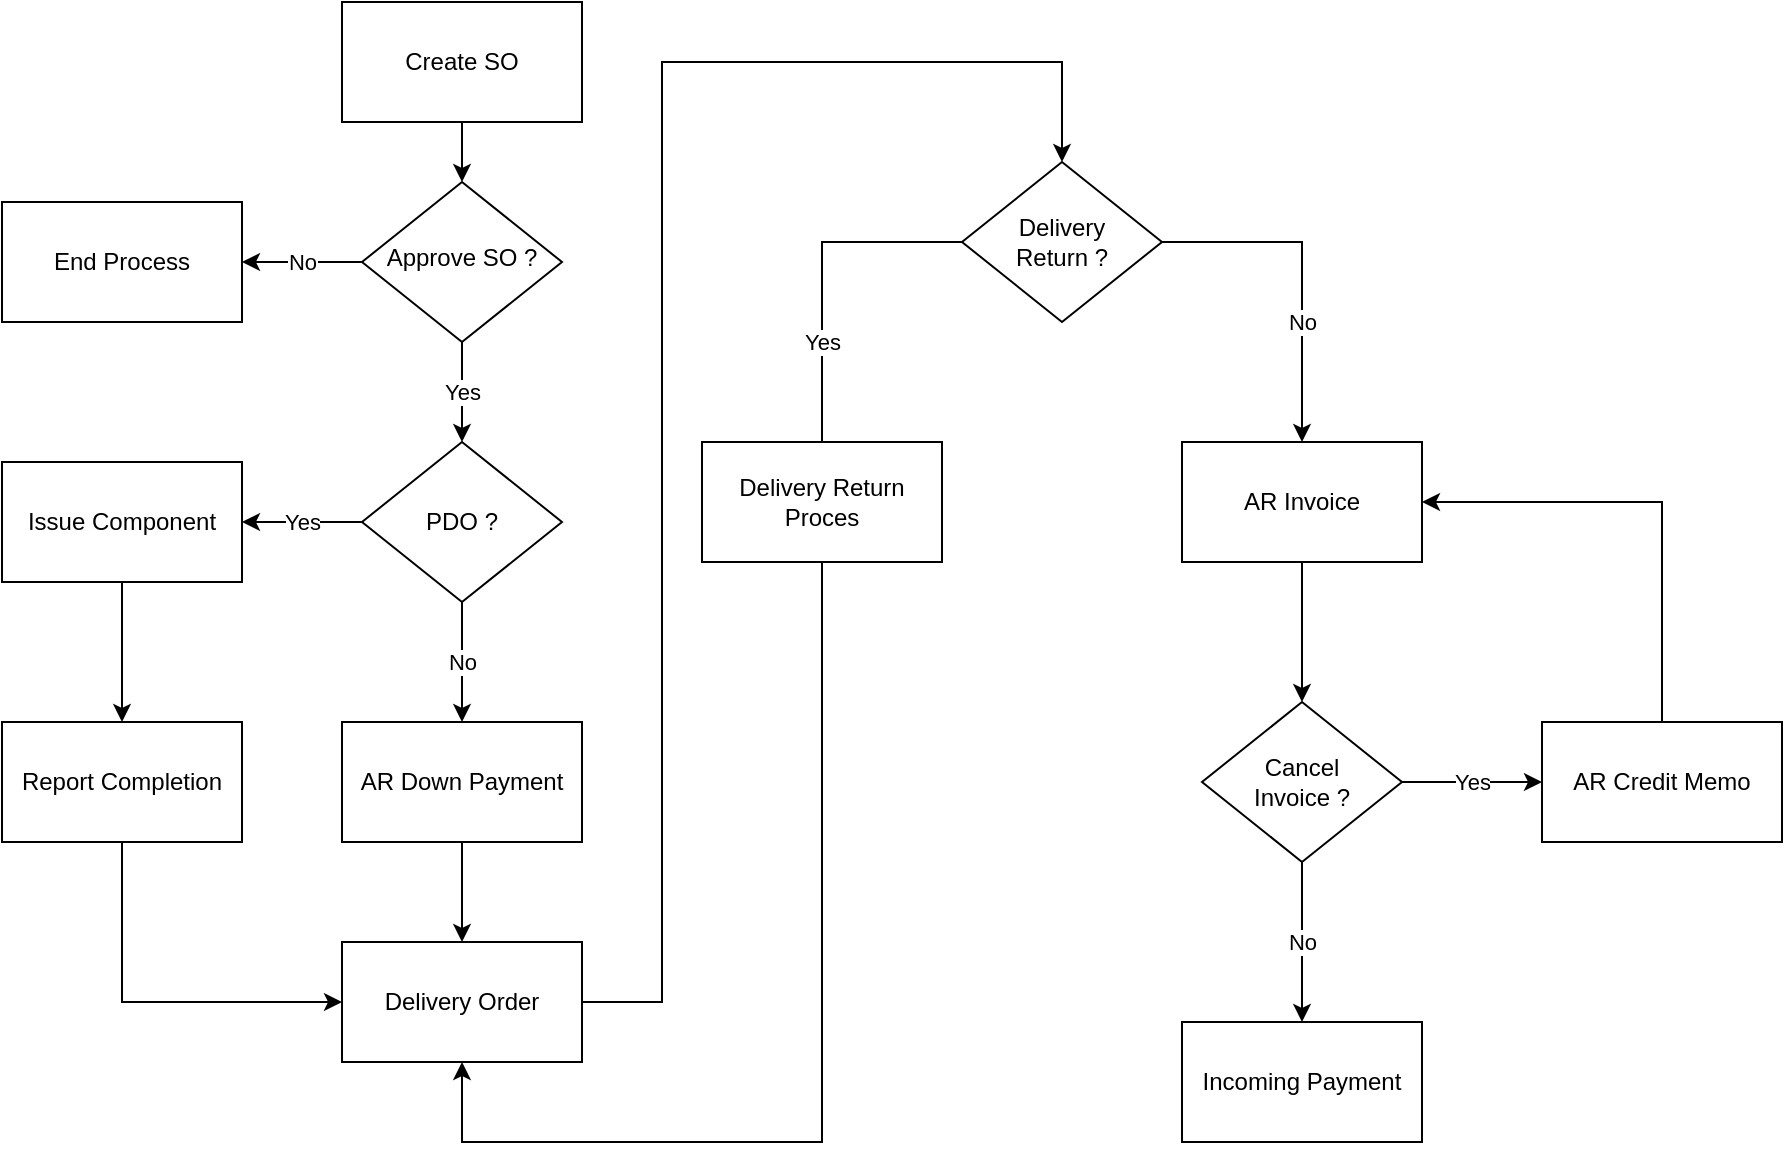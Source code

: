 <mxfile version="20.5.3" type="github">
  <diagram id="X-Gu36J33hNGbKR9d6lM" name="Page-1">
    <mxGraphModel dx="2675" dy="796" grid="1" gridSize="10" guides="1" tooltips="1" connect="1" arrows="1" fold="1" page="1" pageScale="1" pageWidth="850" pageHeight="1100" math="0" shadow="0">
      <root>
        <mxCell id="0" />
        <mxCell id="1" parent="0" />
        <mxCell id="-gsyWm0zrG2Pwdm3dlUF-1" value="Yes" style="edgeStyle=orthogonalEdgeStyle;rounded=0;orthogonalLoop=1;jettySize=auto;html=1;entryX=0.5;entryY=0;entryDx=0;entryDy=0;" edge="1" parent="1" source="-gsyWm0zrG2Pwdm3dlUF-3" target="-gsyWm0zrG2Pwdm3dlUF-31">
          <mxGeometry relative="1" as="geometry">
            <mxPoint x="220" y="330" as="targetPoint" />
          </mxGeometry>
        </mxCell>
        <mxCell id="-gsyWm0zrG2Pwdm3dlUF-2" value="No" style="edgeStyle=none;rounded=0;orthogonalLoop=1;jettySize=auto;html=1;exitX=0;exitY=0.5;exitDx=0;exitDy=0;entryX=1;entryY=0.5;entryDx=0;entryDy=0;" edge="1" parent="1" source="-gsyWm0zrG2Pwdm3dlUF-3" target="-gsyWm0zrG2Pwdm3dlUF-30">
          <mxGeometry relative="1" as="geometry" />
        </mxCell>
        <mxCell id="-gsyWm0zrG2Pwdm3dlUF-3" value="Approve SO ?" style="rhombus;whiteSpace=wrap;html=1;shadow=0;fontFamily=Helvetica;fontSize=12;align=center;strokeWidth=1;spacing=6;spacingTop=-4;" vertex="1" parent="1">
          <mxGeometry x="170" y="170" width="100" height="80" as="geometry" />
        </mxCell>
        <mxCell id="-gsyWm0zrG2Pwdm3dlUF-28" style="edgeStyle=orthogonalEdgeStyle;rounded=0;orthogonalLoop=1;jettySize=auto;html=1;exitX=0.5;exitY=1;exitDx=0;exitDy=0;entryX=0.5;entryY=0;entryDx=0;entryDy=0;" edge="1" parent="1" source="-gsyWm0zrG2Pwdm3dlUF-29" target="-gsyWm0zrG2Pwdm3dlUF-3">
          <mxGeometry relative="1" as="geometry" />
        </mxCell>
        <mxCell id="-gsyWm0zrG2Pwdm3dlUF-29" value="Create SO" style="rounded=0;whiteSpace=wrap;html=1;" vertex="1" parent="1">
          <mxGeometry x="160" y="80" width="120" height="60" as="geometry" />
        </mxCell>
        <mxCell id="-gsyWm0zrG2Pwdm3dlUF-30" value="End Process" style="rounded=0;whiteSpace=wrap;html=1;" vertex="1" parent="1">
          <mxGeometry x="-10" y="180" width="120" height="60" as="geometry" />
        </mxCell>
        <mxCell id="-gsyWm0zrG2Pwdm3dlUF-33" value="Yes" style="edgeStyle=orthogonalEdgeStyle;rounded=0;orthogonalLoop=1;jettySize=auto;html=1;" edge="1" parent="1" source="-gsyWm0zrG2Pwdm3dlUF-31" target="-gsyWm0zrG2Pwdm3dlUF-32">
          <mxGeometry relative="1" as="geometry" />
        </mxCell>
        <mxCell id="-gsyWm0zrG2Pwdm3dlUF-37" value="No" style="edgeStyle=orthogonalEdgeStyle;rounded=0;orthogonalLoop=1;jettySize=auto;html=1;" edge="1" parent="1" source="-gsyWm0zrG2Pwdm3dlUF-31" target="-gsyWm0zrG2Pwdm3dlUF-36">
          <mxGeometry relative="1" as="geometry" />
        </mxCell>
        <mxCell id="-gsyWm0zrG2Pwdm3dlUF-31" value="PDO ?" style="rhombus;whiteSpace=wrap;html=1;" vertex="1" parent="1">
          <mxGeometry x="170" y="300" width="100" height="80" as="geometry" />
        </mxCell>
        <mxCell id="-gsyWm0zrG2Pwdm3dlUF-35" value="" style="edgeStyle=orthogonalEdgeStyle;rounded=0;orthogonalLoop=1;jettySize=auto;html=1;" edge="1" parent="1" source="-gsyWm0zrG2Pwdm3dlUF-32" target="-gsyWm0zrG2Pwdm3dlUF-34">
          <mxGeometry relative="1" as="geometry" />
        </mxCell>
        <mxCell id="-gsyWm0zrG2Pwdm3dlUF-32" value="Issue Component" style="whiteSpace=wrap;html=1;" vertex="1" parent="1">
          <mxGeometry x="-10" y="310" width="120" height="60" as="geometry" />
        </mxCell>
        <mxCell id="-gsyWm0zrG2Pwdm3dlUF-41" style="edgeStyle=orthogonalEdgeStyle;rounded=0;orthogonalLoop=1;jettySize=auto;html=1;exitX=0.5;exitY=1;exitDx=0;exitDy=0;entryX=0;entryY=0.5;entryDx=0;entryDy=0;" edge="1" parent="1" source="-gsyWm0zrG2Pwdm3dlUF-34" target="-gsyWm0zrG2Pwdm3dlUF-39">
          <mxGeometry relative="1" as="geometry">
            <mxPoint x="140" y="590" as="targetPoint" />
          </mxGeometry>
        </mxCell>
        <mxCell id="-gsyWm0zrG2Pwdm3dlUF-34" value="Report Completion" style="whiteSpace=wrap;html=1;" vertex="1" parent="1">
          <mxGeometry x="-10" y="440" width="120" height="60" as="geometry" />
        </mxCell>
        <mxCell id="-gsyWm0zrG2Pwdm3dlUF-40" value="" style="edgeStyle=orthogonalEdgeStyle;rounded=0;orthogonalLoop=1;jettySize=auto;html=1;" edge="1" parent="1" source="-gsyWm0zrG2Pwdm3dlUF-36" target="-gsyWm0zrG2Pwdm3dlUF-39">
          <mxGeometry relative="1" as="geometry" />
        </mxCell>
        <mxCell id="-gsyWm0zrG2Pwdm3dlUF-36" value="AR Down Payment" style="whiteSpace=wrap;html=1;" vertex="1" parent="1">
          <mxGeometry x="160" y="440" width="120" height="60" as="geometry" />
        </mxCell>
        <mxCell id="-gsyWm0zrG2Pwdm3dlUF-57" style="edgeStyle=orthogonalEdgeStyle;rounded=0;orthogonalLoop=1;jettySize=auto;html=1;entryX=0.5;entryY=0;entryDx=0;entryDy=0;exitX=1;exitY=0.5;exitDx=0;exitDy=0;" edge="1" parent="1" source="-gsyWm0zrG2Pwdm3dlUF-39" target="-gsyWm0zrG2Pwdm3dlUF-45">
          <mxGeometry relative="1" as="geometry">
            <mxPoint x="280" y="670" as="sourcePoint" />
            <Array as="points">
              <mxPoint x="320" y="580" />
              <mxPoint x="320" y="110" />
              <mxPoint x="520" y="110" />
            </Array>
          </mxGeometry>
        </mxCell>
        <mxCell id="-gsyWm0zrG2Pwdm3dlUF-39" value="Delivery Order" style="whiteSpace=wrap;html=1;" vertex="1" parent="1">
          <mxGeometry x="160" y="550" width="120" height="60" as="geometry" />
        </mxCell>
        <mxCell id="-gsyWm0zrG2Pwdm3dlUF-62" value="Yes" style="edgeStyle=orthogonalEdgeStyle;rounded=0;orthogonalLoop=1;jettySize=auto;html=1;exitX=0;exitY=0.5;exitDx=0;exitDy=0;entryX=0.5;entryY=0;entryDx=0;entryDy=0;" edge="1" parent="1" source="-gsyWm0zrG2Pwdm3dlUF-45" target="-gsyWm0zrG2Pwdm3dlUF-58">
          <mxGeometry x="0.263" relative="1" as="geometry">
            <Array as="points">
              <mxPoint x="400" y="200" />
              <mxPoint x="400" y="310" />
            </Array>
            <mxPoint as="offset" />
          </mxGeometry>
        </mxCell>
        <mxCell id="-gsyWm0zrG2Pwdm3dlUF-64" value="No" style="edgeStyle=orthogonalEdgeStyle;rounded=0;orthogonalLoop=1;jettySize=auto;html=1;" edge="1" parent="1" source="-gsyWm0zrG2Pwdm3dlUF-45" target="-gsyWm0zrG2Pwdm3dlUF-63">
          <mxGeometry x="0.294" relative="1" as="geometry">
            <mxPoint as="offset" />
          </mxGeometry>
        </mxCell>
        <mxCell id="-gsyWm0zrG2Pwdm3dlUF-45" value="Delivery &lt;br&gt;Return ?" style="rhombus;whiteSpace=wrap;html=1;" vertex="1" parent="1">
          <mxGeometry x="470" y="160" width="100" height="80" as="geometry" />
        </mxCell>
        <mxCell id="-gsyWm0zrG2Pwdm3dlUF-67" style="edgeStyle=orthogonalEdgeStyle;rounded=0;orthogonalLoop=1;jettySize=auto;html=1;exitX=0.5;exitY=1;exitDx=0;exitDy=0;entryX=0.5;entryY=1;entryDx=0;entryDy=0;" edge="1" parent="1" source="-gsyWm0zrG2Pwdm3dlUF-58" target="-gsyWm0zrG2Pwdm3dlUF-39">
          <mxGeometry relative="1" as="geometry">
            <Array as="points">
              <mxPoint x="400" y="650" />
              <mxPoint x="220" y="650" />
            </Array>
          </mxGeometry>
        </mxCell>
        <mxCell id="-gsyWm0zrG2Pwdm3dlUF-58" value="Delivery Return Proces" style="whiteSpace=wrap;html=1;" vertex="1" parent="1">
          <mxGeometry x="340" y="300" width="120" height="60" as="geometry" />
        </mxCell>
        <mxCell id="-gsyWm0zrG2Pwdm3dlUF-71" value="" style="edgeStyle=orthogonalEdgeStyle;rounded=0;orthogonalLoop=1;jettySize=auto;html=1;" edge="1" parent="1" source="-gsyWm0zrG2Pwdm3dlUF-63" target="-gsyWm0zrG2Pwdm3dlUF-70">
          <mxGeometry relative="1" as="geometry" />
        </mxCell>
        <mxCell id="-gsyWm0zrG2Pwdm3dlUF-63" value="AR Invoice" style="whiteSpace=wrap;html=1;" vertex="1" parent="1">
          <mxGeometry x="580" y="300" width="120" height="60" as="geometry" />
        </mxCell>
        <mxCell id="-gsyWm0zrG2Pwdm3dlUF-75" value="No" style="edgeStyle=orthogonalEdgeStyle;rounded=0;orthogonalLoop=1;jettySize=auto;html=1;" edge="1" parent="1" source="-gsyWm0zrG2Pwdm3dlUF-70" target="-gsyWm0zrG2Pwdm3dlUF-74">
          <mxGeometry relative="1" as="geometry" />
        </mxCell>
        <mxCell id="-gsyWm0zrG2Pwdm3dlUF-77" value="Yes" style="edgeStyle=orthogonalEdgeStyle;rounded=0;orthogonalLoop=1;jettySize=auto;html=1;" edge="1" parent="1" source="-gsyWm0zrG2Pwdm3dlUF-70" target="-gsyWm0zrG2Pwdm3dlUF-76">
          <mxGeometry relative="1" as="geometry" />
        </mxCell>
        <mxCell id="-gsyWm0zrG2Pwdm3dlUF-70" value="Cancel &lt;br&gt;Invoice ?" style="rhombus;whiteSpace=wrap;html=1;" vertex="1" parent="1">
          <mxGeometry x="590" y="430" width="100" height="80" as="geometry" />
        </mxCell>
        <mxCell id="-gsyWm0zrG2Pwdm3dlUF-74" value="Incoming Payment" style="whiteSpace=wrap;html=1;" vertex="1" parent="1">
          <mxGeometry x="580" y="590" width="120" height="60" as="geometry" />
        </mxCell>
        <mxCell id="-gsyWm0zrG2Pwdm3dlUF-78" style="edgeStyle=orthogonalEdgeStyle;rounded=0;orthogonalLoop=1;jettySize=auto;html=1;entryX=1;entryY=0.5;entryDx=0;entryDy=0;" edge="1" parent="1" source="-gsyWm0zrG2Pwdm3dlUF-76" target="-gsyWm0zrG2Pwdm3dlUF-63">
          <mxGeometry relative="1" as="geometry">
            <Array as="points">
              <mxPoint x="820" y="330" />
            </Array>
          </mxGeometry>
        </mxCell>
        <mxCell id="-gsyWm0zrG2Pwdm3dlUF-76" value="AR Credit Memo" style="whiteSpace=wrap;html=1;" vertex="1" parent="1">
          <mxGeometry x="760" y="440" width="120" height="60" as="geometry" />
        </mxCell>
      </root>
    </mxGraphModel>
  </diagram>
</mxfile>
